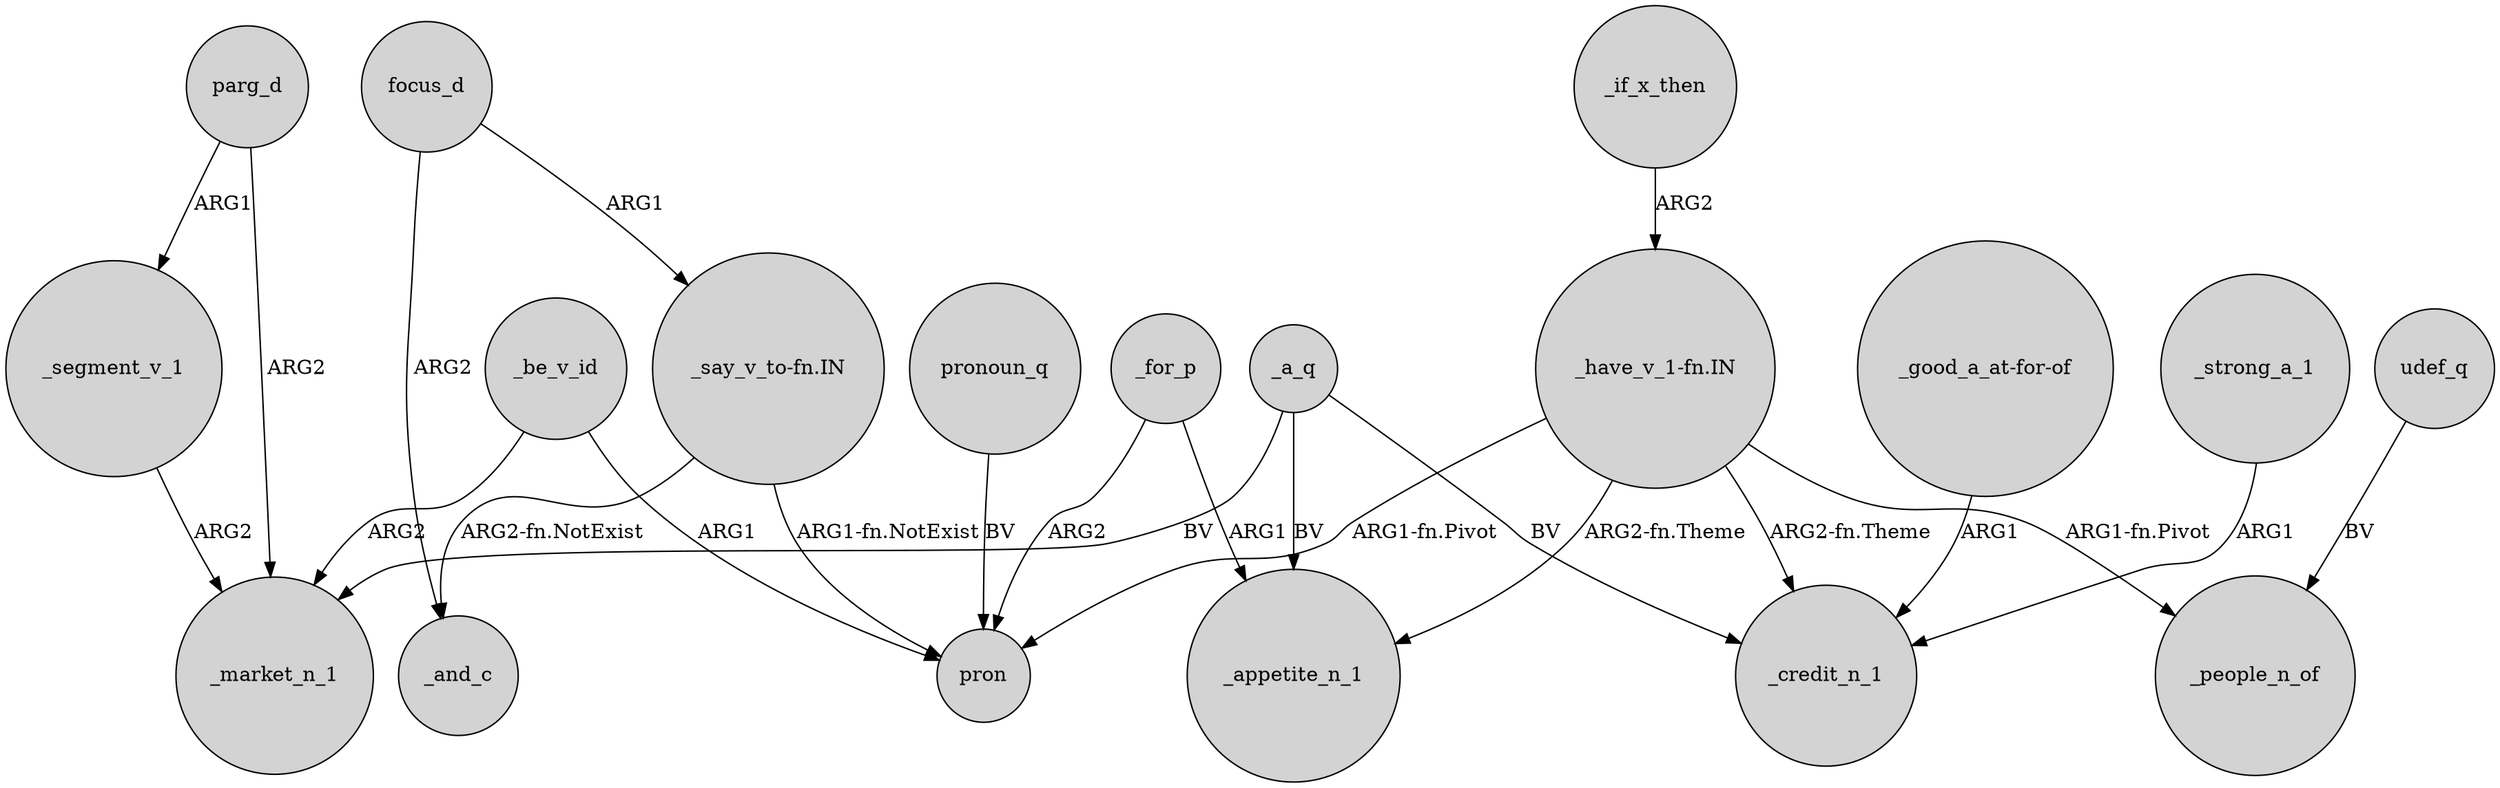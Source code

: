 digraph {
	node [shape=circle style=filled]
	"_have_v_1-fn.IN" -> _appetite_n_1 [label="ARG2-fn.Theme"]
	"_say_v_to-fn.IN" -> pron [label="ARG1-fn.NotExist"]
	_if_x_then -> "_have_v_1-fn.IN" [label=ARG2]
	parg_d -> _segment_v_1 [label=ARG1]
	_a_q -> _appetite_n_1 [label=BV]
	"_have_v_1-fn.IN" -> pron [label="ARG1-fn.Pivot"]
	_be_v_id -> pron [label=ARG1]
	focus_d -> _and_c [label=ARG2]
	parg_d -> _market_n_1 [label=ARG2]
	"_have_v_1-fn.IN" -> _people_n_of [label="ARG1-fn.Pivot"]
	udef_q -> _people_n_of [label=BV]
	_a_q -> _credit_n_1 [label=BV]
	pronoun_q -> pron [label=BV]
	_be_v_id -> _market_n_1 [label=ARG2]
	_strong_a_1 -> _credit_n_1 [label=ARG1]
	_for_p -> pron [label=ARG2]
	"_say_v_to-fn.IN" -> _and_c [label="ARG2-fn.NotExist"]
	"_good_a_at-for-of" -> _credit_n_1 [label=ARG1]
	_for_p -> _appetite_n_1 [label=ARG1]
	_a_q -> _market_n_1 [label=BV]
	_segment_v_1 -> _market_n_1 [label=ARG2]
	"_have_v_1-fn.IN" -> _credit_n_1 [label="ARG2-fn.Theme"]
	focus_d -> "_say_v_to-fn.IN" [label=ARG1]
}
